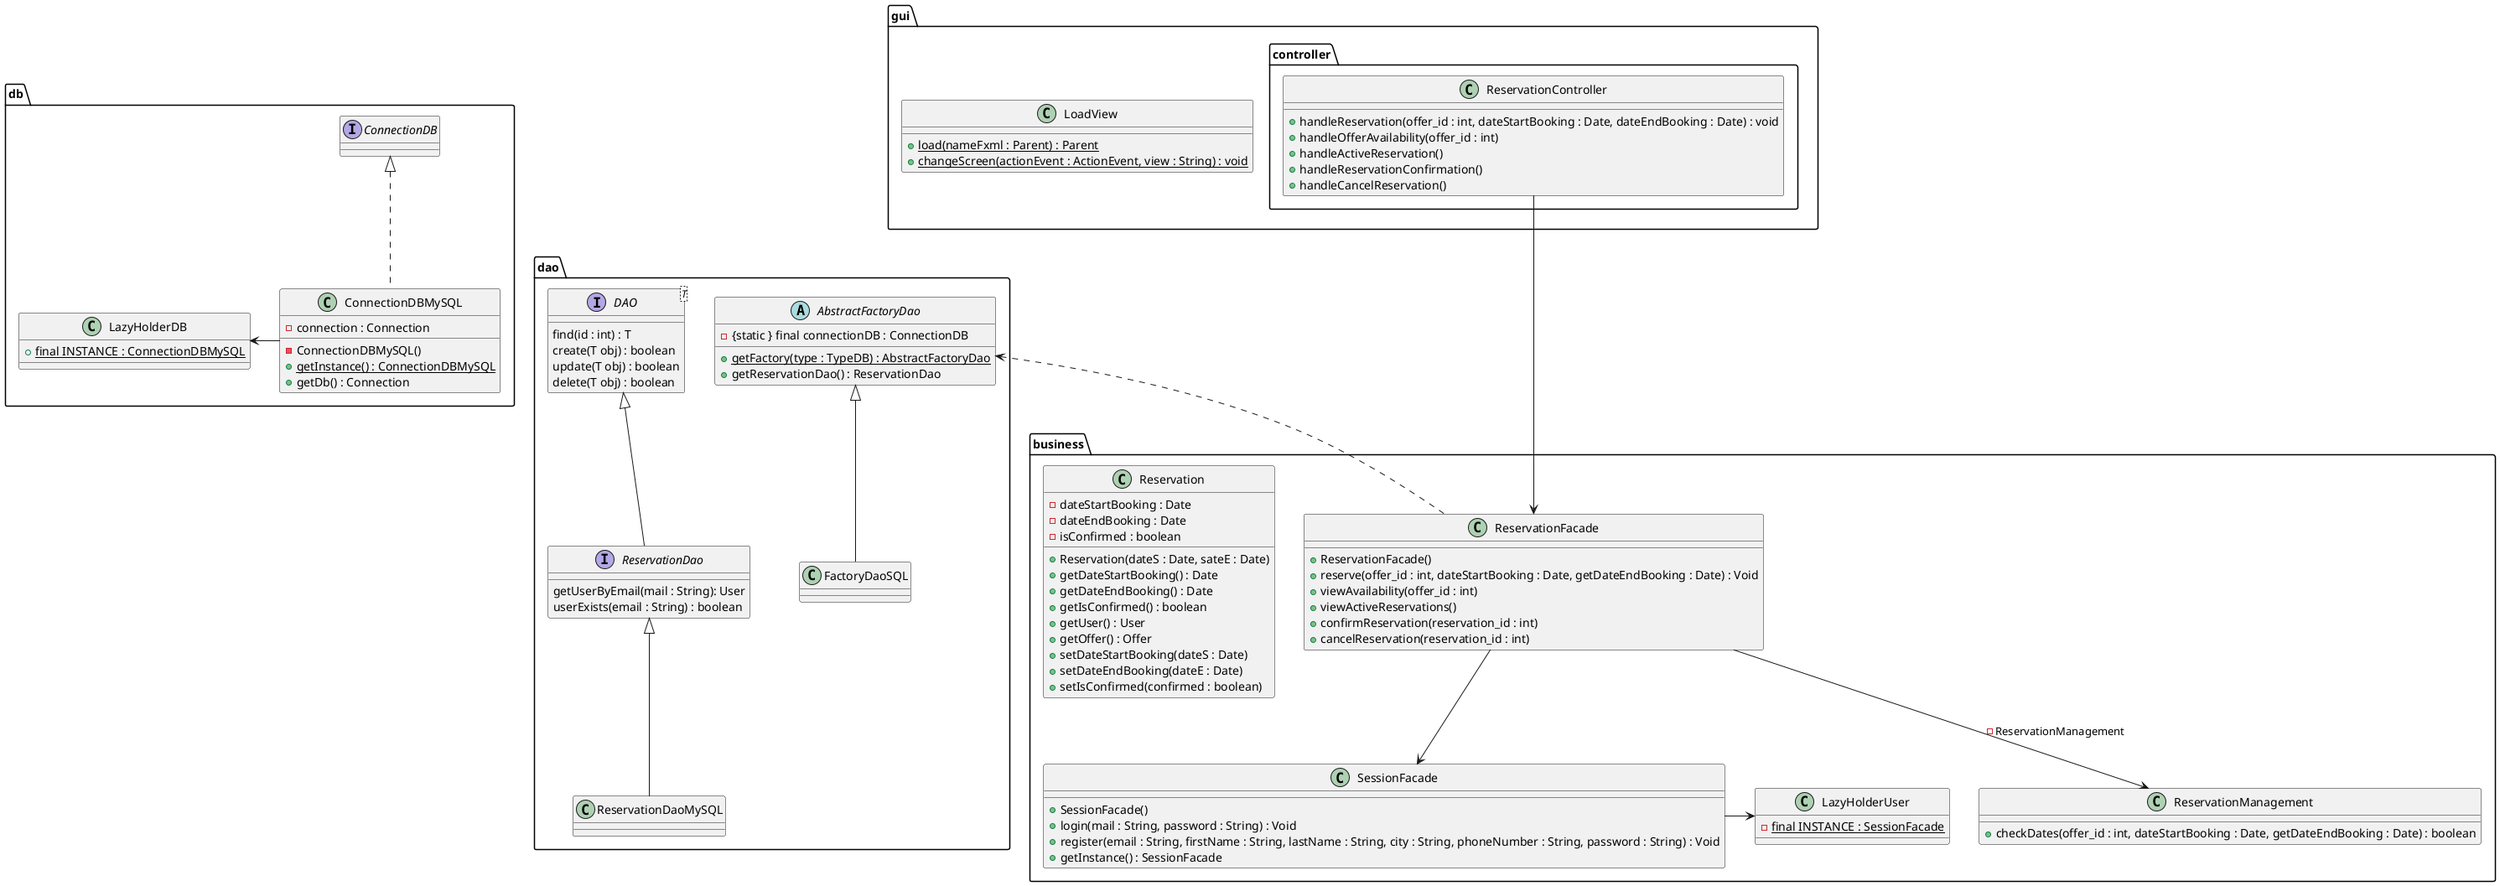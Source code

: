 @startuml

package dao {


    interface ReservationDao{
        getUserByEmail(mail : String): User
        userExists(email : String) : boolean
    }
    class ReservationDaoMySQL
    AbstractFactoryDao <|-- FactoryDaoSQL
    ReservationDao <|-- ReservationDaoMySQL

    interface DAO<T>{
        find(id : int) : T
        create(T obj) : boolean
        update(T obj) : boolean
        delete(T obj) : boolean
    }

    abstract AbstractFactoryDao{
        - {static } final connectionDB : ConnectionDB
        + {static} getFactory(type : TypeDB) : AbstractFactoryDao
        + getReservationDao() : ReservationDao
    }

    class FactoryDaoSQL{
    }


    DAO <|-- ReservationDao
}
package db{
    class ConnectionDBMySQL{
        - connection : Connection
        - ConnectionDBMySQL()
        + {static} getInstance() : ConnectionDBMySQL
        + getDb() : Connection
    }

    class LazyHolderDB{
        + {static} final INSTANCE : ConnectionDBMySQL
    }
    interface ConnectionDB
    ConnectionDBMySQL -Left-> LazyHolderDB
    ConnectionDBMySQL .up.|> ConnectionDB

}
package business{
    class SessionFacade{
            + SessionFacade()
            + login(mail : String, password : String) : Void
            + register(email : String, firstName : String, lastName : String, city : String, phoneNumber : String, password : String) : Void
            + getInstance() : SessionFacade
        }

        class LazyHolderUser{
            -{static} final INSTANCE : SessionFacade
        }

        SessionFacade -> LazyHolderUser


    class ReservationFacade{
        + ReservationFacade()
        + reserve(offer_id : int, dateStartBooking : Date, getDateEndBooking : Date) : Void
        + viewAvailability(offer_id : int)
        + viewActiveReservations()
        + confirmReservation(reservation_id : int)
        + cancelReservation(reservation_id : int)
    }

    class Reservation{
        -dateStartBooking : Date
        -dateEndBooking : Date
        -isConfirmed : boolean
        +Reservation(dateS : Date, sateE : Date)
        +getDateStartBooking() : Date
        +getDateEndBooking() : Date
        +getIsConfirmed() : boolean
        +getUser() : User
        +getOffer() : Offer
        +setDateStartBooking(dateS : Date)
        +setDateEndBooking(dateE : Date)
        +setIsConfirmed(confirmed : boolean)
    }
    ReservationFacade --> SessionFacade

    class ReservationManagement{
        + checkDates(offer_id : int, dateStartBooking : Date, getDateEndBooking : Date) : boolean
    }

    ReservationFacade --> ReservationManagement : -ReservationManagement
}

package gui{

    class LoadView{
        + {static} load(nameFxml : Parent) : Parent
        + {static} changeScreen(actionEvent : ActionEvent, view : String) : void
    }

    package controller{
        class ReservationController{
            + handleReservation(offer_id : int, dateStartBooking : Date, dateEndBooking : Date) : void
            + handleOfferAvailability(offer_id : int)
            + handleActiveReservation()
            + handleReservationConfirmation()
            + handleCancelReservation()
        }

    }
}
ReservationFacade <--Up- ReservationController
ReservationFacade .Up.> AbstractFactoryDao



@enduml